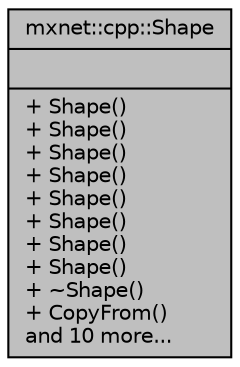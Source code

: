 digraph "mxnet::cpp::Shape"
{
 // LATEX_PDF_SIZE
  edge [fontname="Helvetica",fontsize="10",labelfontname="Helvetica",labelfontsize="10"];
  node [fontname="Helvetica",fontsize="10",shape=record];
  Node1 [label="{mxnet::cpp::Shape\n||+ Shape()\l+ Shape()\l+ Shape()\l+ Shape()\l+ Shape()\l+ Shape()\l+ Shape()\l+ Shape()\l+ ~Shape()\l+ CopyFrom()\land 10 more...\l}",height=0.2,width=0.4,color="black", fillcolor="grey75", style="filled", fontcolor="black",tooltip="dynamic shape class that can hold shape of arbirary dimension"];
}
